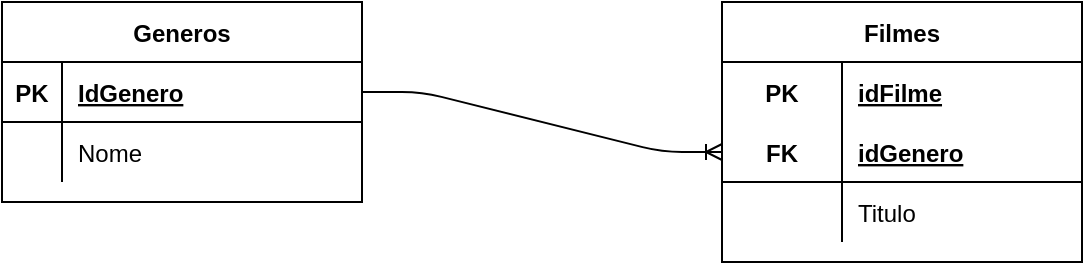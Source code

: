 <mxfile version="14.4.2" type="device"><diagram id="n-AW2CpIv0b4FF1fd2Yc" name="Page-1"><mxGraphModel dx="1422" dy="526" grid="1" gridSize="10" guides="1" tooltips="1" connect="1" arrows="1" fold="1" page="1" pageScale="1" pageWidth="827" pageHeight="1169" math="0" shadow="0"><root><mxCell id="0"/><mxCell id="1" parent="0"/><mxCell id="1V46dtbSC8lfzFaYEAZ6-1" value="Generos" style="shape=table;startSize=30;container=1;collapsible=1;childLayout=tableLayout;fixedRows=1;rowLines=0;fontStyle=1;align=center;resizeLast=1;" vertex="1" parent="1"><mxGeometry x="80" y="80" width="180" height="100" as="geometry"/></mxCell><mxCell id="1V46dtbSC8lfzFaYEAZ6-2" value="" style="shape=partialRectangle;collapsible=0;dropTarget=0;pointerEvents=0;fillColor=none;top=0;left=0;bottom=1;right=0;points=[[0,0.5],[1,0.5]];portConstraint=eastwest;" vertex="1" parent="1V46dtbSC8lfzFaYEAZ6-1"><mxGeometry y="30" width="180" height="30" as="geometry"/></mxCell><mxCell id="1V46dtbSC8lfzFaYEAZ6-3" value="PK" style="shape=partialRectangle;connectable=0;fillColor=none;top=0;left=0;bottom=0;right=0;fontStyle=1;overflow=hidden;" vertex="1" parent="1V46dtbSC8lfzFaYEAZ6-2"><mxGeometry width="30" height="30" as="geometry"/></mxCell><mxCell id="1V46dtbSC8lfzFaYEAZ6-4" value="IdGenero" style="shape=partialRectangle;connectable=0;fillColor=none;top=0;left=0;bottom=0;right=0;align=left;spacingLeft=6;fontStyle=5;overflow=hidden;" vertex="1" parent="1V46dtbSC8lfzFaYEAZ6-2"><mxGeometry x="30" width="150" height="30" as="geometry"/></mxCell><mxCell id="1V46dtbSC8lfzFaYEAZ6-5" value="" style="shape=partialRectangle;collapsible=0;dropTarget=0;pointerEvents=0;fillColor=none;top=0;left=0;bottom=0;right=0;points=[[0,0.5],[1,0.5]];portConstraint=eastwest;" vertex="1" parent="1V46dtbSC8lfzFaYEAZ6-1"><mxGeometry y="60" width="180" height="30" as="geometry"/></mxCell><mxCell id="1V46dtbSC8lfzFaYEAZ6-6" value="" style="shape=partialRectangle;connectable=0;fillColor=none;top=0;left=0;bottom=0;right=0;editable=1;overflow=hidden;" vertex="1" parent="1V46dtbSC8lfzFaYEAZ6-5"><mxGeometry width="30" height="30" as="geometry"/></mxCell><mxCell id="1V46dtbSC8lfzFaYEAZ6-7" value="Nome" style="shape=partialRectangle;connectable=0;fillColor=none;top=0;left=0;bottom=0;right=0;align=left;spacingLeft=6;overflow=hidden;" vertex="1" parent="1V46dtbSC8lfzFaYEAZ6-5"><mxGeometry x="30" width="150" height="30" as="geometry"/></mxCell><mxCell id="1V46dtbSC8lfzFaYEAZ6-14" value="Filmes" style="shape=table;startSize=30;container=1;collapsible=1;childLayout=tableLayout;fixedRows=1;rowLines=0;fontStyle=1;align=center;resizeLast=1;" vertex="1" parent="1"><mxGeometry x="440" y="80" width="180" height="130" as="geometry"/></mxCell><mxCell id="1V46dtbSC8lfzFaYEAZ6-15" value="" style="shape=partialRectangle;collapsible=0;dropTarget=0;pointerEvents=0;fillColor=none;top=0;left=0;bottom=0;right=0;points=[[0,0.5],[1,0.5]];portConstraint=eastwest;" vertex="1" parent="1V46dtbSC8lfzFaYEAZ6-14"><mxGeometry y="30" width="180" height="30" as="geometry"/></mxCell><mxCell id="1V46dtbSC8lfzFaYEAZ6-16" value="PK" style="shape=partialRectangle;connectable=0;fillColor=none;top=0;left=0;bottom=0;right=0;fontStyle=1;overflow=hidden;" vertex="1" parent="1V46dtbSC8lfzFaYEAZ6-15"><mxGeometry width="60" height="30" as="geometry"/></mxCell><mxCell id="1V46dtbSC8lfzFaYEAZ6-17" value="idFilme" style="shape=partialRectangle;connectable=0;fillColor=none;top=0;left=0;bottom=0;right=0;align=left;spacingLeft=6;fontStyle=5;overflow=hidden;" vertex="1" parent="1V46dtbSC8lfzFaYEAZ6-15"><mxGeometry x="60" width="120" height="30" as="geometry"/></mxCell><mxCell id="1V46dtbSC8lfzFaYEAZ6-18" value="" style="shape=partialRectangle;collapsible=0;dropTarget=0;pointerEvents=0;fillColor=none;top=0;left=0;bottom=1;right=0;points=[[0,0.5],[1,0.5]];portConstraint=eastwest;" vertex="1" parent="1V46dtbSC8lfzFaYEAZ6-14"><mxGeometry y="60" width="180" height="30" as="geometry"/></mxCell><mxCell id="1V46dtbSC8lfzFaYEAZ6-19" value="FK" style="shape=partialRectangle;connectable=0;fillColor=none;top=0;left=0;bottom=0;right=0;fontStyle=1;overflow=hidden;" vertex="1" parent="1V46dtbSC8lfzFaYEAZ6-18"><mxGeometry width="60" height="30" as="geometry"/></mxCell><mxCell id="1V46dtbSC8lfzFaYEAZ6-20" value="idGenero" style="shape=partialRectangle;connectable=0;fillColor=none;top=0;left=0;bottom=0;right=0;align=left;spacingLeft=6;fontStyle=5;overflow=hidden;" vertex="1" parent="1V46dtbSC8lfzFaYEAZ6-18"><mxGeometry x="60" width="120" height="30" as="geometry"/></mxCell><mxCell id="1V46dtbSC8lfzFaYEAZ6-21" value="" style="shape=partialRectangle;collapsible=0;dropTarget=0;pointerEvents=0;fillColor=none;top=0;left=0;bottom=0;right=0;points=[[0,0.5],[1,0.5]];portConstraint=eastwest;" vertex="1" parent="1V46dtbSC8lfzFaYEAZ6-14"><mxGeometry y="90" width="180" height="30" as="geometry"/></mxCell><mxCell id="1V46dtbSC8lfzFaYEAZ6-22" value="" style="shape=partialRectangle;connectable=0;fillColor=none;top=0;left=0;bottom=0;right=0;editable=1;overflow=hidden;" vertex="1" parent="1V46dtbSC8lfzFaYEAZ6-21"><mxGeometry width="60" height="30" as="geometry"/></mxCell><mxCell id="1V46dtbSC8lfzFaYEAZ6-23" value="Titulo" style="shape=partialRectangle;connectable=0;fillColor=none;top=0;left=0;bottom=0;right=0;align=left;spacingLeft=6;overflow=hidden;" vertex="1" parent="1V46dtbSC8lfzFaYEAZ6-21"><mxGeometry x="60" width="120" height="30" as="geometry"/></mxCell><mxCell id="1V46dtbSC8lfzFaYEAZ6-27" value="" style="edgeStyle=entityRelationEdgeStyle;fontSize=12;html=1;endArrow=ERoneToMany;exitX=1;exitY=0.5;exitDx=0;exitDy=0;entryX=0;entryY=0.5;entryDx=0;entryDy=0;" edge="1" parent="1" source="1V46dtbSC8lfzFaYEAZ6-2" target="1V46dtbSC8lfzFaYEAZ6-18"><mxGeometry width="100" height="100" relative="1" as="geometry"><mxPoint x="290" y="200" as="sourcePoint"/><mxPoint x="390" y="100" as="targetPoint"/></mxGeometry></mxCell></root></mxGraphModel></diagram></mxfile>
